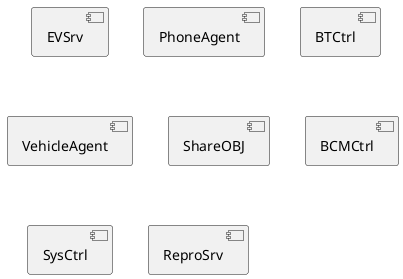@startuml component


component  EVSrv               /' UNKNOWN    uninitialized '/
component  PhoneAgent          /' UNKNOWN    uninitialized '/
component  BTCtrl              /' UNKNOWN    uninitialized '/
component  VehicleAgent        /' UNKNOWN    uninitialized '/
component  ShareOBJ            /' UNKNOWN    uninitialized '/
component  BCMCtrl             /' UNKNOWN    uninitialized '/
component  SysCtrl             /' UNKNOWN    uninitialized '/
component  ReproSrv            /' UNKNOWN    uninitialized '/

@enduml